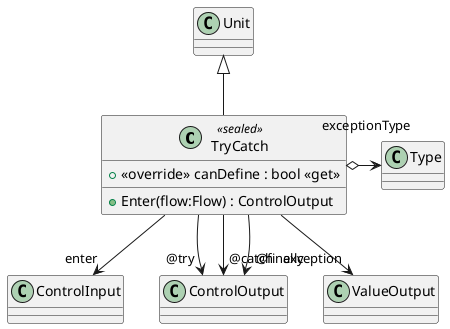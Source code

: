 @startuml
class TryCatch <<sealed>> {
    + <<override>> canDefine : bool <<get>>
    + Enter(flow:Flow) : ControlOutput
}
Unit <|-- TryCatch
TryCatch --> "enter" ControlInput
TryCatch --> "@try" ControlOutput
TryCatch --> "@catch" ControlOutput
TryCatch --> "@finally" ControlOutput
TryCatch --> "exception" ValueOutput
TryCatch o-> "exceptionType" Type
@enduml
